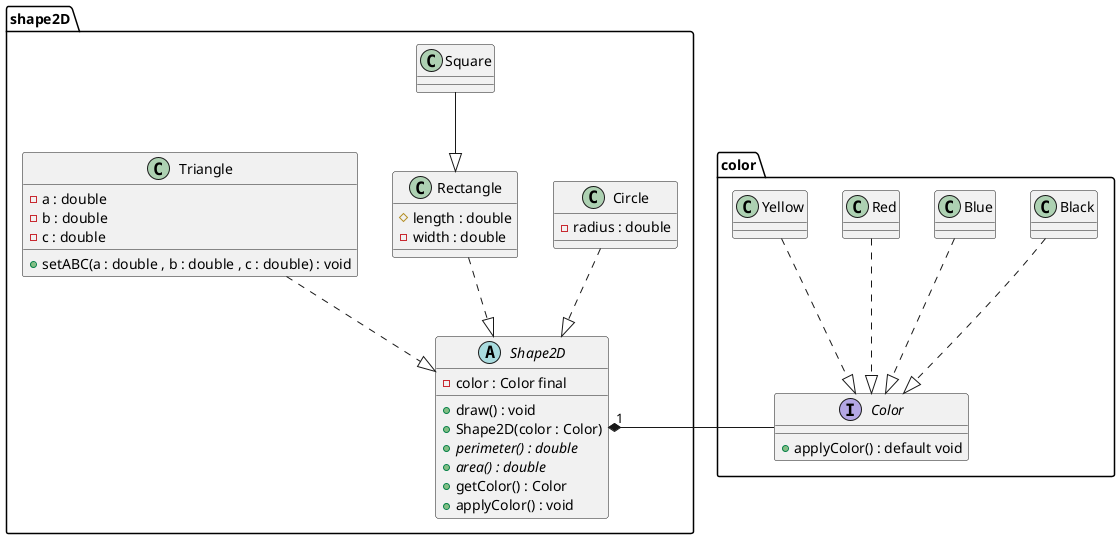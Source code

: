@startuml

package shape2D{

    abstract class Shape2D{
        - color : Color final
        + draw() : void
        + Shape2D(color : Color)
        + {abstract} perimeter() : double
        + {abstract} area() : double
        + getColor() : Color
        + applyColor() : void
    }

    class Circle{
    - radius : double
    }

    class Rectangle{
    # length : double
    - width : double
    }

    class Square{

    }
    class Triangle{
        - a : double
        - b : double
        - c : double

        + setABC(a : double , b : double , c : double) : void
    }
    Circle ..|> Shape2D
    Rectangle ..|> Shape2D
    Square --|> Rectangle
    Triangle ..|> Shape2D

}

package color{
    interface Color{
        + applyColor() : default void
    }

    class Black{
    }

    class Blue{
    }

    class Red{
    }

    class Yellow{
    }

    Black ..|> Color
    Blue ..|> Color
    Red ..|> Color
    Yellow ..|> Color

}

Shape2D "1"*- Color

@enduml